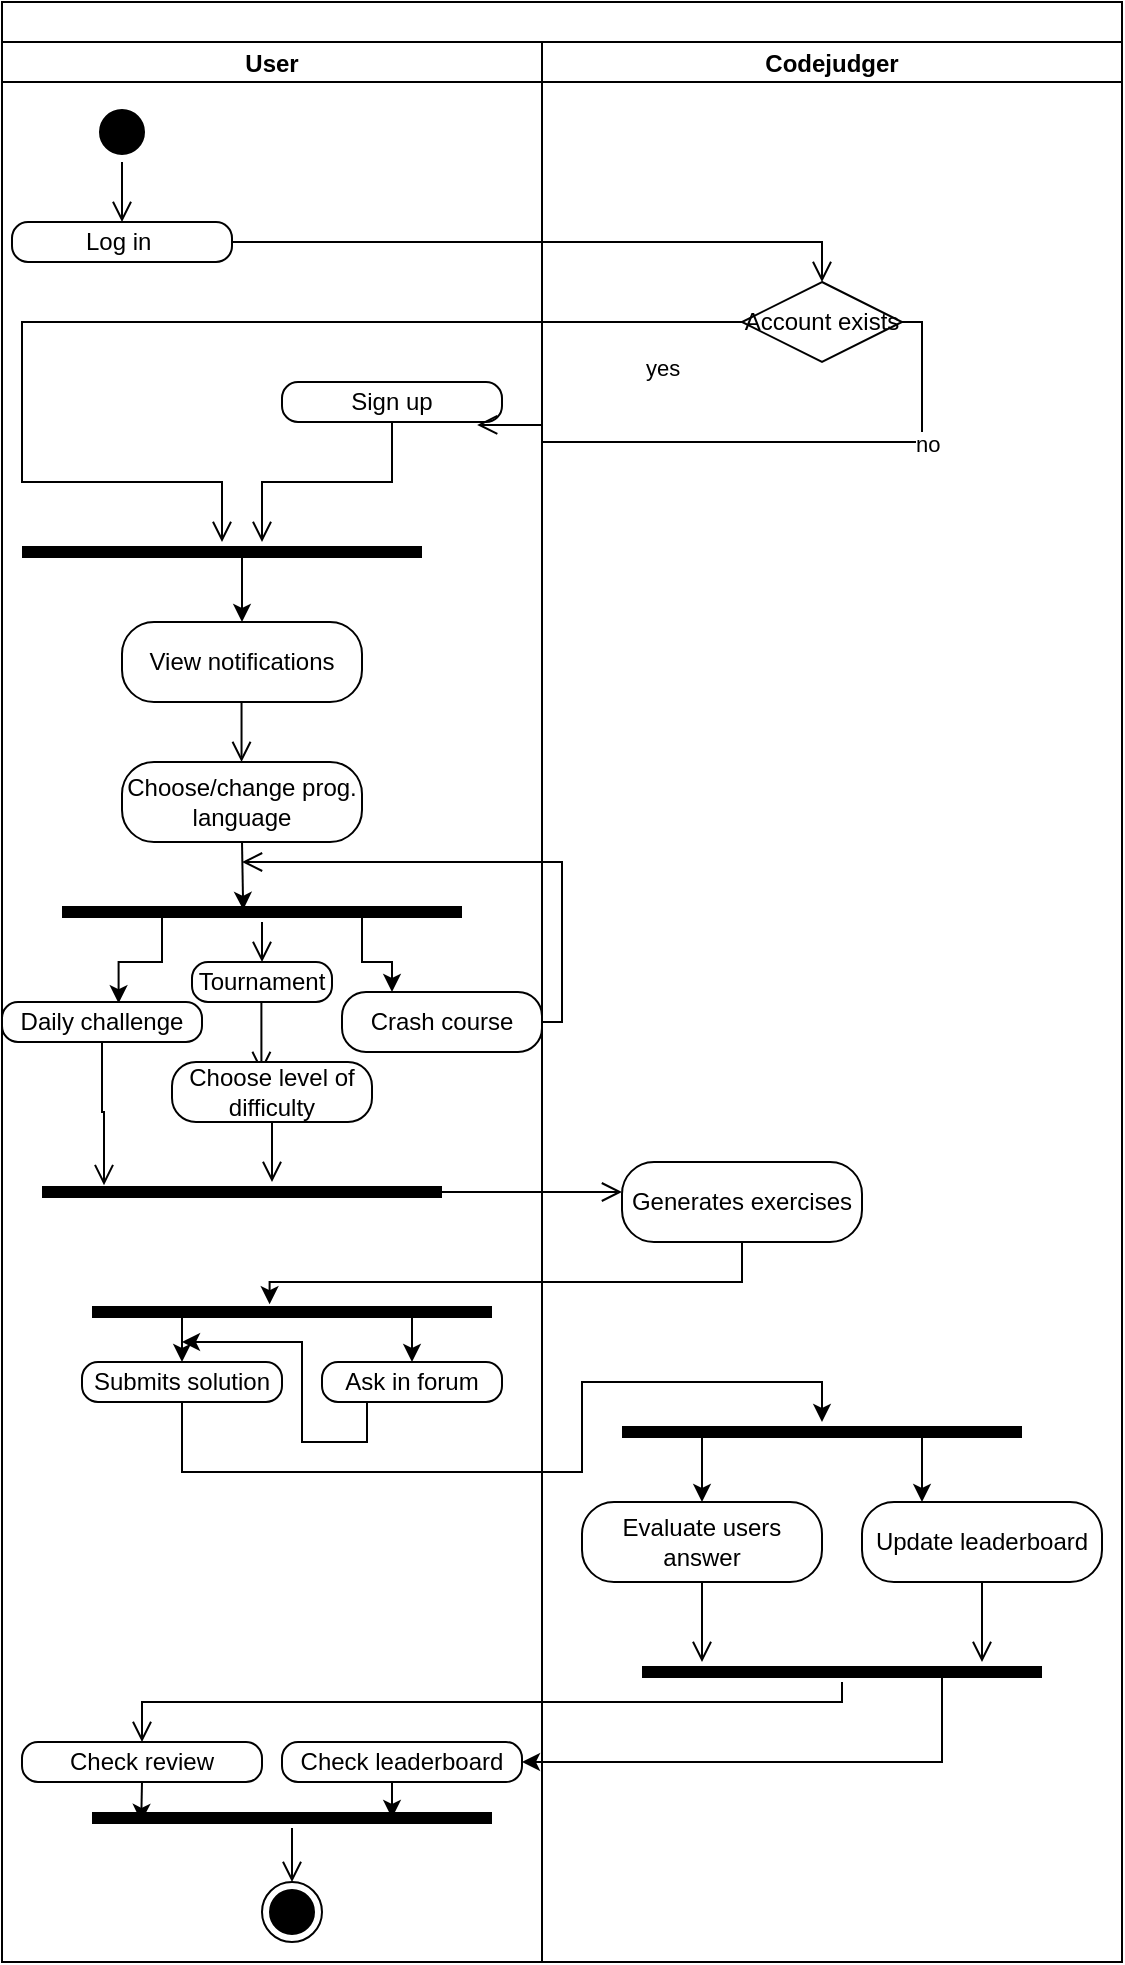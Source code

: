<mxfile version="17.5.0" type="device"><diagram name="Page-1" id="e7e014a7-5840-1c2e-5031-d8a46d1fe8dd"><mxGraphModel dx="1303" dy="1623" grid="1" gridSize="10" guides="1" tooltips="1" connect="1" arrows="1" fold="1" page="1" pageScale="1" pageWidth="1169" pageHeight="826" background="none" math="0" shadow="0"><root><object label="" User="" id="0"><mxCell/></object><mxCell id="1" parent="0"/><mxCell id="oNTM9m_bg80HqxHG_HA7-2" value="" style="swimlane;childLayout=stackLayout;resizeParent=1;resizeParentMax=0;startSize=20;" parent="1" vertex="1"><mxGeometry x="270" y="-490" width="560" height="980" as="geometry"/></mxCell><mxCell id="oNTM9m_bg80HqxHG_HA7-3" value="User" style="swimlane;startSize=20;" parent="oNTM9m_bg80HqxHG_HA7-2" vertex="1"><mxGeometry y="20" width="270" height="960" as="geometry"/></mxCell><mxCell id="oNTM9m_bg80HqxHG_HA7-6" value="" style="ellipse;html=1;shape=startState;fillColor=#000000;strokeColor=#000000;" parent="oNTM9m_bg80HqxHG_HA7-3" vertex="1"><mxGeometry x="45" y="30" width="30" height="30" as="geometry"/></mxCell><mxCell id="oNTM9m_bg80HqxHG_HA7-7" value="" style="edgeStyle=orthogonalEdgeStyle;html=1;verticalAlign=bottom;endArrow=open;endSize=8;strokeColor=#000000;rounded=0;" parent="oNTM9m_bg80HqxHG_HA7-3" source="oNTM9m_bg80HqxHG_HA7-6" edge="1"><mxGeometry relative="1" as="geometry"><mxPoint x="60" y="90" as="targetPoint"/></mxGeometry></mxCell><mxCell id="oNTM9m_bg80HqxHG_HA7-26" value="Log in&amp;nbsp;" style="rounded=1;whiteSpace=wrap;html=1;arcSize=40;fontColor=#000000;fillColor=#FFFFFF;strokeColor=#000000;" parent="oNTM9m_bg80HqxHG_HA7-3" vertex="1"><mxGeometry x="5" y="90" width="110" height="20" as="geometry"/></mxCell><mxCell id="oNTM9m_bg80HqxHG_HA7-29" value="Sign up" style="rounded=1;whiteSpace=wrap;html=1;arcSize=40;fontColor=#000000;fillColor=#FFFFFF;strokeColor=#000000;" parent="oNTM9m_bg80HqxHG_HA7-3" vertex="1"><mxGeometry x="140" y="170" width="110" height="20" as="geometry"/></mxCell><mxCell id="oNTM9m_bg80HqxHG_HA7-38" style="edgeStyle=orthogonalEdgeStyle;rounded=0;orthogonalLoop=1;jettySize=auto;html=1;exitX=0.25;exitY=0.5;exitDx=0;exitDy=0;exitPerimeter=0;entryX=0.5;entryY=0;entryDx=0;entryDy=0;" parent="oNTM9m_bg80HqxHG_HA7-3" source="oNTM9m_bg80HqxHG_HA7-32" target="oNTM9m_bg80HqxHG_HA7-33" edge="1"><mxGeometry relative="1" as="geometry"><Array as="points"><mxPoint x="120" y="255"/><mxPoint x="120" y="290"/></Array></mxGeometry></mxCell><mxCell id="oNTM9m_bg80HqxHG_HA7-32" value="" style="shape=line;html=1;strokeWidth=6;strokeColor=#000000;" parent="oNTM9m_bg80HqxHG_HA7-3" vertex="1"><mxGeometry x="10" y="250" width="200" height="10" as="geometry"/></mxCell><mxCell id="oNTM9m_bg80HqxHG_HA7-30" value="" style="edgeStyle=orthogonalEdgeStyle;html=1;verticalAlign=bottom;endArrow=open;endSize=8;strokeColor=#000000;rounded=0;" parent="oNTM9m_bg80HqxHG_HA7-3" source="oNTM9m_bg80HqxHG_HA7-29" target="oNTM9m_bg80HqxHG_HA7-32" edge="1"><mxGeometry relative="1" as="geometry"><mxPoint x="110" y="220" as="targetPoint"/><Array as="points"><mxPoint x="195" y="220"/><mxPoint x="130" y="220"/></Array></mxGeometry></mxCell><mxCell id="oNTM9m_bg80HqxHG_HA7-33" value="View notifications" style="rounded=1;whiteSpace=wrap;html=1;arcSize=40;fontColor=#000000;fillColor=#FFFFFF;strokeColor=#000000;" parent="oNTM9m_bg80HqxHG_HA7-3" vertex="1"><mxGeometry x="60" y="290" width="120" height="40" as="geometry"/></mxCell><mxCell id="oNTM9m_bg80HqxHG_HA7-52" style="edgeStyle=orthogonalEdgeStyle;rounded=0;orthogonalLoop=1;jettySize=auto;html=1;exitX=0.5;exitY=1;exitDx=0;exitDy=0;entryX=0.453;entryY=0.393;entryDx=0;entryDy=0;entryPerimeter=0;" parent="oNTM9m_bg80HqxHG_HA7-3" source="oNTM9m_bg80HqxHG_HA7-36" target="oNTM9m_bg80HqxHG_HA7-50" edge="1"><mxGeometry relative="1" as="geometry"/></mxCell><mxCell id="oNTM9m_bg80HqxHG_HA7-36" value="Choose/change prog. language" style="rounded=1;whiteSpace=wrap;html=1;arcSize=40;fontColor=#000000;fillColor=#FFFFFF;strokeColor=#000000;" parent="oNTM9m_bg80HqxHG_HA7-3" vertex="1"><mxGeometry x="60" y="360" width="120" height="40" as="geometry"/></mxCell><mxCell id="oNTM9m_bg80HqxHG_HA7-45" value="" style="edgeStyle=orthogonalEdgeStyle;html=1;verticalAlign=bottom;endArrow=open;endSize=8;strokeColor=#000000;rounded=0;" parent="oNTM9m_bg80HqxHG_HA7-3" edge="1"><mxGeometry relative="1" as="geometry"><mxPoint x="119.77" y="360" as="targetPoint"/><mxPoint x="119.77" y="330" as="sourcePoint"/></mxGeometry></mxCell><mxCell id="oNTM9m_bg80HqxHG_HA7-56" style="edgeStyle=orthogonalEdgeStyle;rounded=0;orthogonalLoop=1;jettySize=auto;html=1;exitX=0.75;exitY=0.5;exitDx=0;exitDy=0;exitPerimeter=0;entryX=0.25;entryY=0;entryDx=0;entryDy=0;" parent="oNTM9m_bg80HqxHG_HA7-3" source="oNTM9m_bg80HqxHG_HA7-50" target="oNTM9m_bg80HqxHG_HA7-54" edge="1"><mxGeometry relative="1" as="geometry"/></mxCell><mxCell id="oNTM9m_bg80HqxHG_HA7-59" style="edgeStyle=orthogonalEdgeStyle;rounded=0;orthogonalLoop=1;jettySize=auto;html=1;exitX=0.25;exitY=0.5;exitDx=0;exitDy=0;exitPerimeter=0;entryX=0.583;entryY=0.03;entryDx=0;entryDy=0;entryPerimeter=0;" parent="oNTM9m_bg80HqxHG_HA7-3" source="oNTM9m_bg80HqxHG_HA7-50" target="oNTM9m_bg80HqxHG_HA7-57" edge="1"><mxGeometry relative="1" as="geometry"/></mxCell><mxCell id="oNTM9m_bg80HqxHG_HA7-50" value="" style="shape=line;html=1;strokeWidth=6;strokeColor=#000000;" parent="oNTM9m_bg80HqxHG_HA7-3" vertex="1"><mxGeometry x="30" y="430" width="200" height="10" as="geometry"/></mxCell><mxCell id="oNTM9m_bg80HqxHG_HA7-53" value="Tournament" style="rounded=1;whiteSpace=wrap;html=1;arcSize=40;fontColor=#000000;fillColor=#FFFFFF;strokeColor=#000000;" parent="oNTM9m_bg80HqxHG_HA7-3" vertex="1"><mxGeometry x="95" y="460" width="70" height="20" as="geometry"/></mxCell><mxCell id="oNTM9m_bg80HqxHG_HA7-51" value="" style="edgeStyle=orthogonalEdgeStyle;html=1;verticalAlign=bottom;endArrow=open;endSize=8;strokeColor=#000000;rounded=0;" parent="oNTM9m_bg80HqxHG_HA7-3" source="oNTM9m_bg80HqxHG_HA7-50" target="oNTM9m_bg80HqxHG_HA7-53" edge="1"><mxGeometry relative="1" as="geometry"><mxPoint x="130" y="470" as="targetPoint"/></mxGeometry></mxCell><mxCell id="oNTM9m_bg80HqxHG_HA7-54" value="Crash course" style="rounded=1;whiteSpace=wrap;html=1;arcSize=40;fontColor=#000000;fillColor=#FFFFFF;strokeColor=#000000;" parent="oNTM9m_bg80HqxHG_HA7-3" vertex="1"><mxGeometry x="170" y="475" width="100" height="30" as="geometry"/></mxCell><mxCell id="oNTM9m_bg80HqxHG_HA7-57" value="Daily challenge" style="rounded=1;whiteSpace=wrap;html=1;arcSize=40;fontColor=#000000;fillColor=#FFFFFF;strokeColor=#000000;" parent="oNTM9m_bg80HqxHG_HA7-3" vertex="1"><mxGeometry y="480" width="100" height="20" as="geometry"/></mxCell><mxCell id="oNTM9m_bg80HqxHG_HA7-60" value="" style="edgeStyle=orthogonalEdgeStyle;html=1;verticalAlign=bottom;endArrow=open;endSize=8;strokeColor=#000000;rounded=0;startArrow=none;" parent="oNTM9m_bg80HqxHG_HA7-3" source="oNTM9m_bg80HqxHG_HA7-62" edge="1"><mxGeometry relative="1" as="geometry"><mxPoint x="129.722" y="515" as="targetPoint"/><mxPoint x="129.72" y="480" as="sourcePoint"/><Array as="points"><mxPoint x="130" y="480"/></Array></mxGeometry></mxCell><mxCell id="oNTM9m_bg80HqxHG_HA7-62" value="Choose level of difficulty" style="rounded=1;whiteSpace=wrap;html=1;arcSize=40;fontColor=#000000;fillColor=#FFFFFF;strokeColor=#000000;" parent="oNTM9m_bg80HqxHG_HA7-3" vertex="1"><mxGeometry x="85" y="510" width="100" height="30" as="geometry"/></mxCell><mxCell id="oNTM9m_bg80HqxHG_HA7-65" value="" style="shape=line;html=1;strokeWidth=6;strokeColor=#000000;" parent="oNTM9m_bg80HqxHG_HA7-3" vertex="1"><mxGeometry x="20" y="570" width="200" height="10" as="geometry"/></mxCell><mxCell id="oNTM9m_bg80HqxHG_HA7-66" value="" style="edgeStyle=orthogonalEdgeStyle;html=1;verticalAlign=bottom;endArrow=open;endSize=8;strokeColor=#000000;rounded=0;" parent="oNTM9m_bg80HqxHG_HA7-3" source="oNTM9m_bg80HqxHG_HA7-65" edge="1"><mxGeometry relative="1" as="geometry"><mxPoint x="310" y="575" as="targetPoint"/></mxGeometry></mxCell><mxCell id="oNTM9m_bg80HqxHG_HA7-58" value="" style="edgeStyle=orthogonalEdgeStyle;html=1;verticalAlign=bottom;endArrow=open;endSize=8;strokeColor=#000000;rounded=0;entryX=0.155;entryY=0.157;entryDx=0;entryDy=0;entryPerimeter=0;" parent="oNTM9m_bg80HqxHG_HA7-3" source="oNTM9m_bg80HqxHG_HA7-57" target="oNTM9m_bg80HqxHG_HA7-65" edge="1"><mxGeometry relative="1" as="geometry"><mxPoint x="50" y="520" as="targetPoint"/><Array as="points"><mxPoint x="50" y="535"/><mxPoint x="51" y="535"/></Array></mxGeometry></mxCell><mxCell id="oNTM9m_bg80HqxHG_HA7-69" value="Submits solution" style="rounded=1;whiteSpace=wrap;html=1;arcSize=40;fontColor=#000000;fillColor=#FFFFFF;strokeColor=#000000;" parent="oNTM9m_bg80HqxHG_HA7-3" vertex="1"><mxGeometry x="40" y="660" width="100" height="20" as="geometry"/></mxCell><mxCell id="oNTM9m_bg80HqxHG_HA7-73" style="edgeStyle=orthogonalEdgeStyle;rounded=0;orthogonalLoop=1;jettySize=auto;html=1;exitX=0.25;exitY=0.5;exitDx=0;exitDy=0;exitPerimeter=0;entryX=0.5;entryY=0;entryDx=0;entryDy=0;" parent="oNTM9m_bg80HqxHG_HA7-3" source="oNTM9m_bg80HqxHG_HA7-70" target="oNTM9m_bg80HqxHG_HA7-69" edge="1"><mxGeometry relative="1" as="geometry"/></mxCell><mxCell id="oNTM9m_bg80HqxHG_HA7-76" style="edgeStyle=orthogonalEdgeStyle;rounded=0;orthogonalLoop=1;jettySize=auto;html=1;exitX=0.75;exitY=0.5;exitDx=0;exitDy=0;exitPerimeter=0;entryX=0.5;entryY=0;entryDx=0;entryDy=0;" parent="oNTM9m_bg80HqxHG_HA7-3" source="oNTM9m_bg80HqxHG_HA7-70" target="oNTM9m_bg80HqxHG_HA7-74" edge="1"><mxGeometry relative="1" as="geometry"/></mxCell><mxCell id="oNTM9m_bg80HqxHG_HA7-70" value="" style="shape=line;html=1;strokeWidth=6;strokeColor=#000000;" parent="oNTM9m_bg80HqxHG_HA7-3" vertex="1"><mxGeometry x="45" y="630" width="200" height="10" as="geometry"/></mxCell><mxCell id="oNTM9m_bg80HqxHG_HA7-74" value="Ask in forum" style="rounded=1;whiteSpace=wrap;html=1;arcSize=40;fontColor=#000000;fillColor=#FFFFFF;strokeColor=#000000;gradientColor=#ffffff;" parent="oNTM9m_bg80HqxHG_HA7-3" vertex="1"><mxGeometry x="160" y="660" width="90" height="20" as="geometry"/></mxCell><mxCell id="oNTM9m_bg80HqxHG_HA7-100" style="edgeStyle=orthogonalEdgeStyle;rounded=0;orthogonalLoop=1;jettySize=auto;html=1;exitX=0.5;exitY=1;exitDx=0;exitDy=0;entryX=0.123;entryY=0.689;entryDx=0;entryDy=0;entryPerimeter=0;" parent="oNTM9m_bg80HqxHG_HA7-3" source="oNTM9m_bg80HqxHG_HA7-94" target="oNTM9m_bg80HqxHG_HA7-98" edge="1"><mxGeometry relative="1" as="geometry"/></mxCell><mxCell id="oNTM9m_bg80HqxHG_HA7-94" value="Check review" style="rounded=1;whiteSpace=wrap;html=1;arcSize=40;fontColor=#000000;fillColor=#FFFFFF;strokeColor=#000000;" parent="oNTM9m_bg80HqxHG_HA7-3" vertex="1"><mxGeometry x="10" y="850" width="120" height="20" as="geometry"/></mxCell><mxCell id="oNTM9m_bg80HqxHG_HA7-101" style="edgeStyle=orthogonalEdgeStyle;rounded=0;orthogonalLoop=1;jettySize=auto;html=1;exitX=0.5;exitY=1;exitDx=0;exitDy=0;entryX=0.75;entryY=0.5;entryDx=0;entryDy=0;entryPerimeter=0;" parent="oNTM9m_bg80HqxHG_HA7-3" source="oNTM9m_bg80HqxHG_HA7-95" target="oNTM9m_bg80HqxHG_HA7-98" edge="1"><mxGeometry relative="1" as="geometry"/></mxCell><mxCell id="oNTM9m_bg80HqxHG_HA7-95" value="Check leaderboard" style="rounded=1;whiteSpace=wrap;html=1;arcSize=40;fontColor=#000000;fillColor=#FFFFFF;strokeColor=#000000;" parent="oNTM9m_bg80HqxHG_HA7-3" vertex="1"><mxGeometry x="140" y="850" width="120" height="20" as="geometry"/></mxCell><mxCell id="oNTM9m_bg80HqxHG_HA7-98" value="" style="shape=line;html=1;strokeWidth=6;strokeColor=#000000;" parent="oNTM9m_bg80HqxHG_HA7-3" vertex="1"><mxGeometry x="45" y="883" width="200" height="10" as="geometry"/></mxCell><mxCell id="oNTM9m_bg80HqxHG_HA7-99" value="" style="edgeStyle=orthogonalEdgeStyle;html=1;verticalAlign=bottom;endArrow=open;endSize=8;strokeColor=#000000;rounded=0;" parent="oNTM9m_bg80HqxHG_HA7-3" source="oNTM9m_bg80HqxHG_HA7-98" edge="1"><mxGeometry relative="1" as="geometry"><mxPoint x="145" y="920" as="targetPoint"/></mxGeometry></mxCell><mxCell id="oNTM9m_bg80HqxHG_HA7-102" value="" style="ellipse;html=1;shape=endState;fillColor=#000000;strokeColor=#000000;" parent="oNTM9m_bg80HqxHG_HA7-3" vertex="1"><mxGeometry x="130" y="920" width="30" height="30" as="geometry"/></mxCell><mxCell id="oNTM9m_bg80HqxHG_HA7-4" value="Codejudger" style="swimlane;startSize=20;" parent="oNTM9m_bg80HqxHG_HA7-2" vertex="1"><mxGeometry x="270" y="20" width="290" height="960" as="geometry"/></mxCell><mxCell id="oNTM9m_bg80HqxHG_HA7-9" value="Account exists" style="rhombus;whiteSpace=wrap;html=1;fillColor=#FFFFFF;strokeColor=#000000;" parent="oNTM9m_bg80HqxHG_HA7-4" vertex="1"><mxGeometry x="100" y="120" width="80" height="40" as="geometry"/></mxCell><mxCell id="oNTM9m_bg80HqxHG_HA7-55" value="" style="edgeStyle=orthogonalEdgeStyle;html=1;verticalAlign=bottom;endArrow=open;endSize=8;strokeColor=#000000;rounded=0;" parent="oNTM9m_bg80HqxHG_HA7-4" source="oNTM9m_bg80HqxHG_HA7-54" edge="1"><mxGeometry relative="1" as="geometry"><mxPoint x="-150" y="410" as="targetPoint"/><Array as="points"><mxPoint x="10" y="490"/><mxPoint x="10" y="410"/></Array></mxGeometry></mxCell><mxCell id="oNTM9m_bg80HqxHG_HA7-67" value="Generates exercises" style="rounded=1;whiteSpace=wrap;html=1;arcSize=40;fontColor=#000000;fillColor=#FFFFFF;strokeColor=#000000;" parent="oNTM9m_bg80HqxHG_HA7-4" vertex="1"><mxGeometry x="40" y="560" width="120" height="40" as="geometry"/></mxCell><mxCell id="oNTM9m_bg80HqxHG_HA7-81" value="Evaluate users answer" style="rounded=1;whiteSpace=wrap;html=1;arcSize=40;fontColor=#000000;fillColor=#FFFFFF;strokeColor=#000000;" parent="oNTM9m_bg80HqxHG_HA7-4" vertex="1"><mxGeometry x="20" y="730" width="120" height="40" as="geometry"/></mxCell><mxCell id="oNTM9m_bg80HqxHG_HA7-82" value="" style="edgeStyle=orthogonalEdgeStyle;html=1;verticalAlign=bottom;endArrow=open;endSize=8;strokeColor=#000000;rounded=0;" parent="oNTM9m_bg80HqxHG_HA7-4" source="oNTM9m_bg80HqxHG_HA7-81" edge="1"><mxGeometry relative="1" as="geometry"><mxPoint x="80" y="810" as="targetPoint"/><Array as="points"><mxPoint x="80" y="800"/></Array></mxGeometry></mxCell><mxCell id="oNTM9m_bg80HqxHG_HA7-83" value="Update leaderboard" style="rounded=1;whiteSpace=wrap;html=1;arcSize=40;fontColor=#000000;fillColor=#FFFFFF;strokeColor=#000000;" parent="oNTM9m_bg80HqxHG_HA7-4" vertex="1"><mxGeometry x="160" y="730" width="120" height="40" as="geometry"/></mxCell><mxCell id="oNTM9m_bg80HqxHG_HA7-84" value="" style="edgeStyle=orthogonalEdgeStyle;html=1;verticalAlign=bottom;endArrow=open;endSize=8;strokeColor=#000000;rounded=0;" parent="oNTM9m_bg80HqxHG_HA7-4" source="oNTM9m_bg80HqxHG_HA7-83" edge="1"><mxGeometry relative="1" as="geometry"><mxPoint x="220" y="810" as="targetPoint"/></mxGeometry></mxCell><mxCell id="oNTM9m_bg80HqxHG_HA7-89" style="edgeStyle=orthogonalEdgeStyle;rounded=0;orthogonalLoop=1;jettySize=auto;html=1;exitX=0.25;exitY=0.5;exitDx=0;exitDy=0;exitPerimeter=0;entryX=0.5;entryY=0;entryDx=0;entryDy=0;" parent="oNTM9m_bg80HqxHG_HA7-4" source="oNTM9m_bg80HqxHG_HA7-87" target="oNTM9m_bg80HqxHG_HA7-81" edge="1"><mxGeometry relative="1" as="geometry"/></mxCell><mxCell id="oNTM9m_bg80HqxHG_HA7-90" style="edgeStyle=orthogonalEdgeStyle;rounded=0;orthogonalLoop=1;jettySize=auto;html=1;exitX=0.75;exitY=0.5;exitDx=0;exitDy=0;exitPerimeter=0;entryX=0.25;entryY=0;entryDx=0;entryDy=0;" parent="oNTM9m_bg80HqxHG_HA7-4" source="oNTM9m_bg80HqxHG_HA7-87" target="oNTM9m_bg80HqxHG_HA7-83" edge="1"><mxGeometry relative="1" as="geometry"/></mxCell><mxCell id="oNTM9m_bg80HqxHG_HA7-87" value="" style="shape=line;html=1;strokeWidth=6;strokeColor=#000000;" parent="oNTM9m_bg80HqxHG_HA7-4" vertex="1"><mxGeometry x="40" y="690" width="200" height="10" as="geometry"/></mxCell><mxCell id="oNTM9m_bg80HqxHG_HA7-92" value="" style="shape=line;html=1;strokeWidth=6;strokeColor=#000000;" parent="oNTM9m_bg80HqxHG_HA7-4" vertex="1"><mxGeometry x="50" y="810" width="200" height="10" as="geometry"/></mxCell><mxCell id="oNTM9m_bg80HqxHG_HA7-11" value="yes" style="edgeStyle=orthogonalEdgeStyle;html=1;align=left;verticalAlign=top;endArrow=open;endSize=8;strokeColor=#000000;rounded=0;" parent="oNTM9m_bg80HqxHG_HA7-2" source="oNTM9m_bg80HqxHG_HA7-9" edge="1"><mxGeometry x="-0.825" y="10" relative="1" as="geometry"><mxPoint x="110" y="270" as="targetPoint"/><Array as="points"><mxPoint x="10" y="160"/><mxPoint x="10" y="240"/></Array><mxPoint as="offset"/></mxGeometry></mxCell><mxCell id="oNTM9m_bg80HqxHG_HA7-27" value="" style="edgeStyle=orthogonalEdgeStyle;html=1;verticalAlign=bottom;endArrow=open;endSize=8;strokeColor=#000000;rounded=0;entryX=0.5;entryY=0;entryDx=0;entryDy=0;" parent="oNTM9m_bg80HqxHG_HA7-2" source="oNTM9m_bg80HqxHG_HA7-26" target="oNTM9m_bg80HqxHG_HA7-9" edge="1"><mxGeometry relative="1" as="geometry"><mxPoint x="260" y="240" as="targetPoint"/></mxGeometry></mxCell><mxCell id="oNTM9m_bg80HqxHG_HA7-10" value="no" style="edgeStyle=orthogonalEdgeStyle;html=1;align=left;verticalAlign=bottom;endArrow=open;endSize=8;strokeColor=#000000;rounded=0;entryX=0.887;entryY=1.074;entryDx=0;entryDy=0;entryPerimeter=0;exitX=1;exitY=0.5;exitDx=0;exitDy=0;" parent="oNTM9m_bg80HqxHG_HA7-2" source="oNTM9m_bg80HqxHG_HA7-9" target="oNTM9m_bg80HqxHG_HA7-29" edge="1"><mxGeometry x="-0.501" y="10" relative="1" as="geometry"><mxPoint x="210" y="230" as="targetPoint"/><Array as="points"><mxPoint x="460" y="160"/><mxPoint x="460" y="220"/><mxPoint x="270" y="220"/><mxPoint x="270" y="212"/></Array><mxPoint as="offset"/></mxGeometry></mxCell><mxCell id="oNTM9m_bg80HqxHG_HA7-72" style="edgeStyle=orthogonalEdgeStyle;rounded=0;orthogonalLoop=1;jettySize=auto;html=1;exitX=0.5;exitY=1;exitDx=0;exitDy=0;entryX=0.444;entryY=0.11;entryDx=0;entryDy=0;entryPerimeter=0;" parent="oNTM9m_bg80HqxHG_HA7-2" source="oNTM9m_bg80HqxHG_HA7-67" target="oNTM9m_bg80HqxHG_HA7-70" edge="1"><mxGeometry relative="1" as="geometry"><Array as="points"><mxPoint x="370" y="640"/><mxPoint x="134" y="640"/></Array></mxGeometry></mxCell><mxCell id="oNTM9m_bg80HqxHG_HA7-91" style="edgeStyle=orthogonalEdgeStyle;rounded=0;orthogonalLoop=1;jettySize=auto;html=1;exitX=0.5;exitY=1;exitDx=0;exitDy=0;" parent="oNTM9m_bg80HqxHG_HA7-2" source="oNTM9m_bg80HqxHG_HA7-69" target="oNTM9m_bg80HqxHG_HA7-87" edge="1"><mxGeometry relative="1" as="geometry"><mxPoint x="390" y="690" as="targetPoint"/><Array as="points"><mxPoint x="90" y="735"/><mxPoint x="290" y="735"/><mxPoint x="290" y="690"/><mxPoint x="410" y="690"/></Array></mxGeometry></mxCell><mxCell id="oNTM9m_bg80HqxHG_HA7-93" value="" style="edgeStyle=orthogonalEdgeStyle;html=1;verticalAlign=bottom;endArrow=open;endSize=8;strokeColor=#000000;rounded=0;" parent="oNTM9m_bg80HqxHG_HA7-2" source="oNTM9m_bg80HqxHG_HA7-92" target="oNTM9m_bg80HqxHG_HA7-94" edge="1"><mxGeometry relative="1" as="geometry"><mxPoint x="40" y="880" as="targetPoint"/><Array as="points"><mxPoint x="420" y="850"/><mxPoint x="70" y="850"/></Array></mxGeometry></mxCell><mxCell id="oNTM9m_bg80HqxHG_HA7-97" style="edgeStyle=orthogonalEdgeStyle;rounded=0;orthogonalLoop=1;jettySize=auto;html=1;exitX=0.75;exitY=0.5;exitDx=0;exitDy=0;exitPerimeter=0;entryX=1;entryY=0.5;entryDx=0;entryDy=0;" parent="oNTM9m_bg80HqxHG_HA7-2" source="oNTM9m_bg80HqxHG_HA7-92" target="oNTM9m_bg80HqxHG_HA7-95" edge="1"><mxGeometry relative="1" as="geometry"><mxPoint x="470.333" y="890" as="targetPoint"/><Array as="points"><mxPoint x="470" y="880"/></Array></mxGeometry></mxCell><mxCell id="oNTM9m_bg80HqxHG_HA7-63" value="" style="edgeStyle=orthogonalEdgeStyle;html=1;verticalAlign=bottom;endArrow=open;endSize=8;strokeColor=#000000;rounded=0;" parent="1" source="oNTM9m_bg80HqxHG_HA7-62" edge="1"><mxGeometry relative="1" as="geometry"><mxPoint x="405" y="100" as="targetPoint"/><Array as="points"><mxPoint x="405" y="80"/><mxPoint x="405" y="80"/></Array></mxGeometry></mxCell><mxCell id="oNTM9m_bg80HqxHG_HA7-78" style="edgeStyle=orthogonalEdgeStyle;rounded=0;orthogonalLoop=1;jettySize=auto;html=1;exitX=0.25;exitY=1;exitDx=0;exitDy=0;" parent="1" source="oNTM9m_bg80HqxHG_HA7-74" edge="1"><mxGeometry relative="1" as="geometry"><mxPoint x="360" y="180" as="targetPoint"/><Array as="points"><mxPoint x="452" y="230"/><mxPoint x="420" y="230"/></Array></mxGeometry></mxCell></root></mxGraphModel></diagram></mxfile>